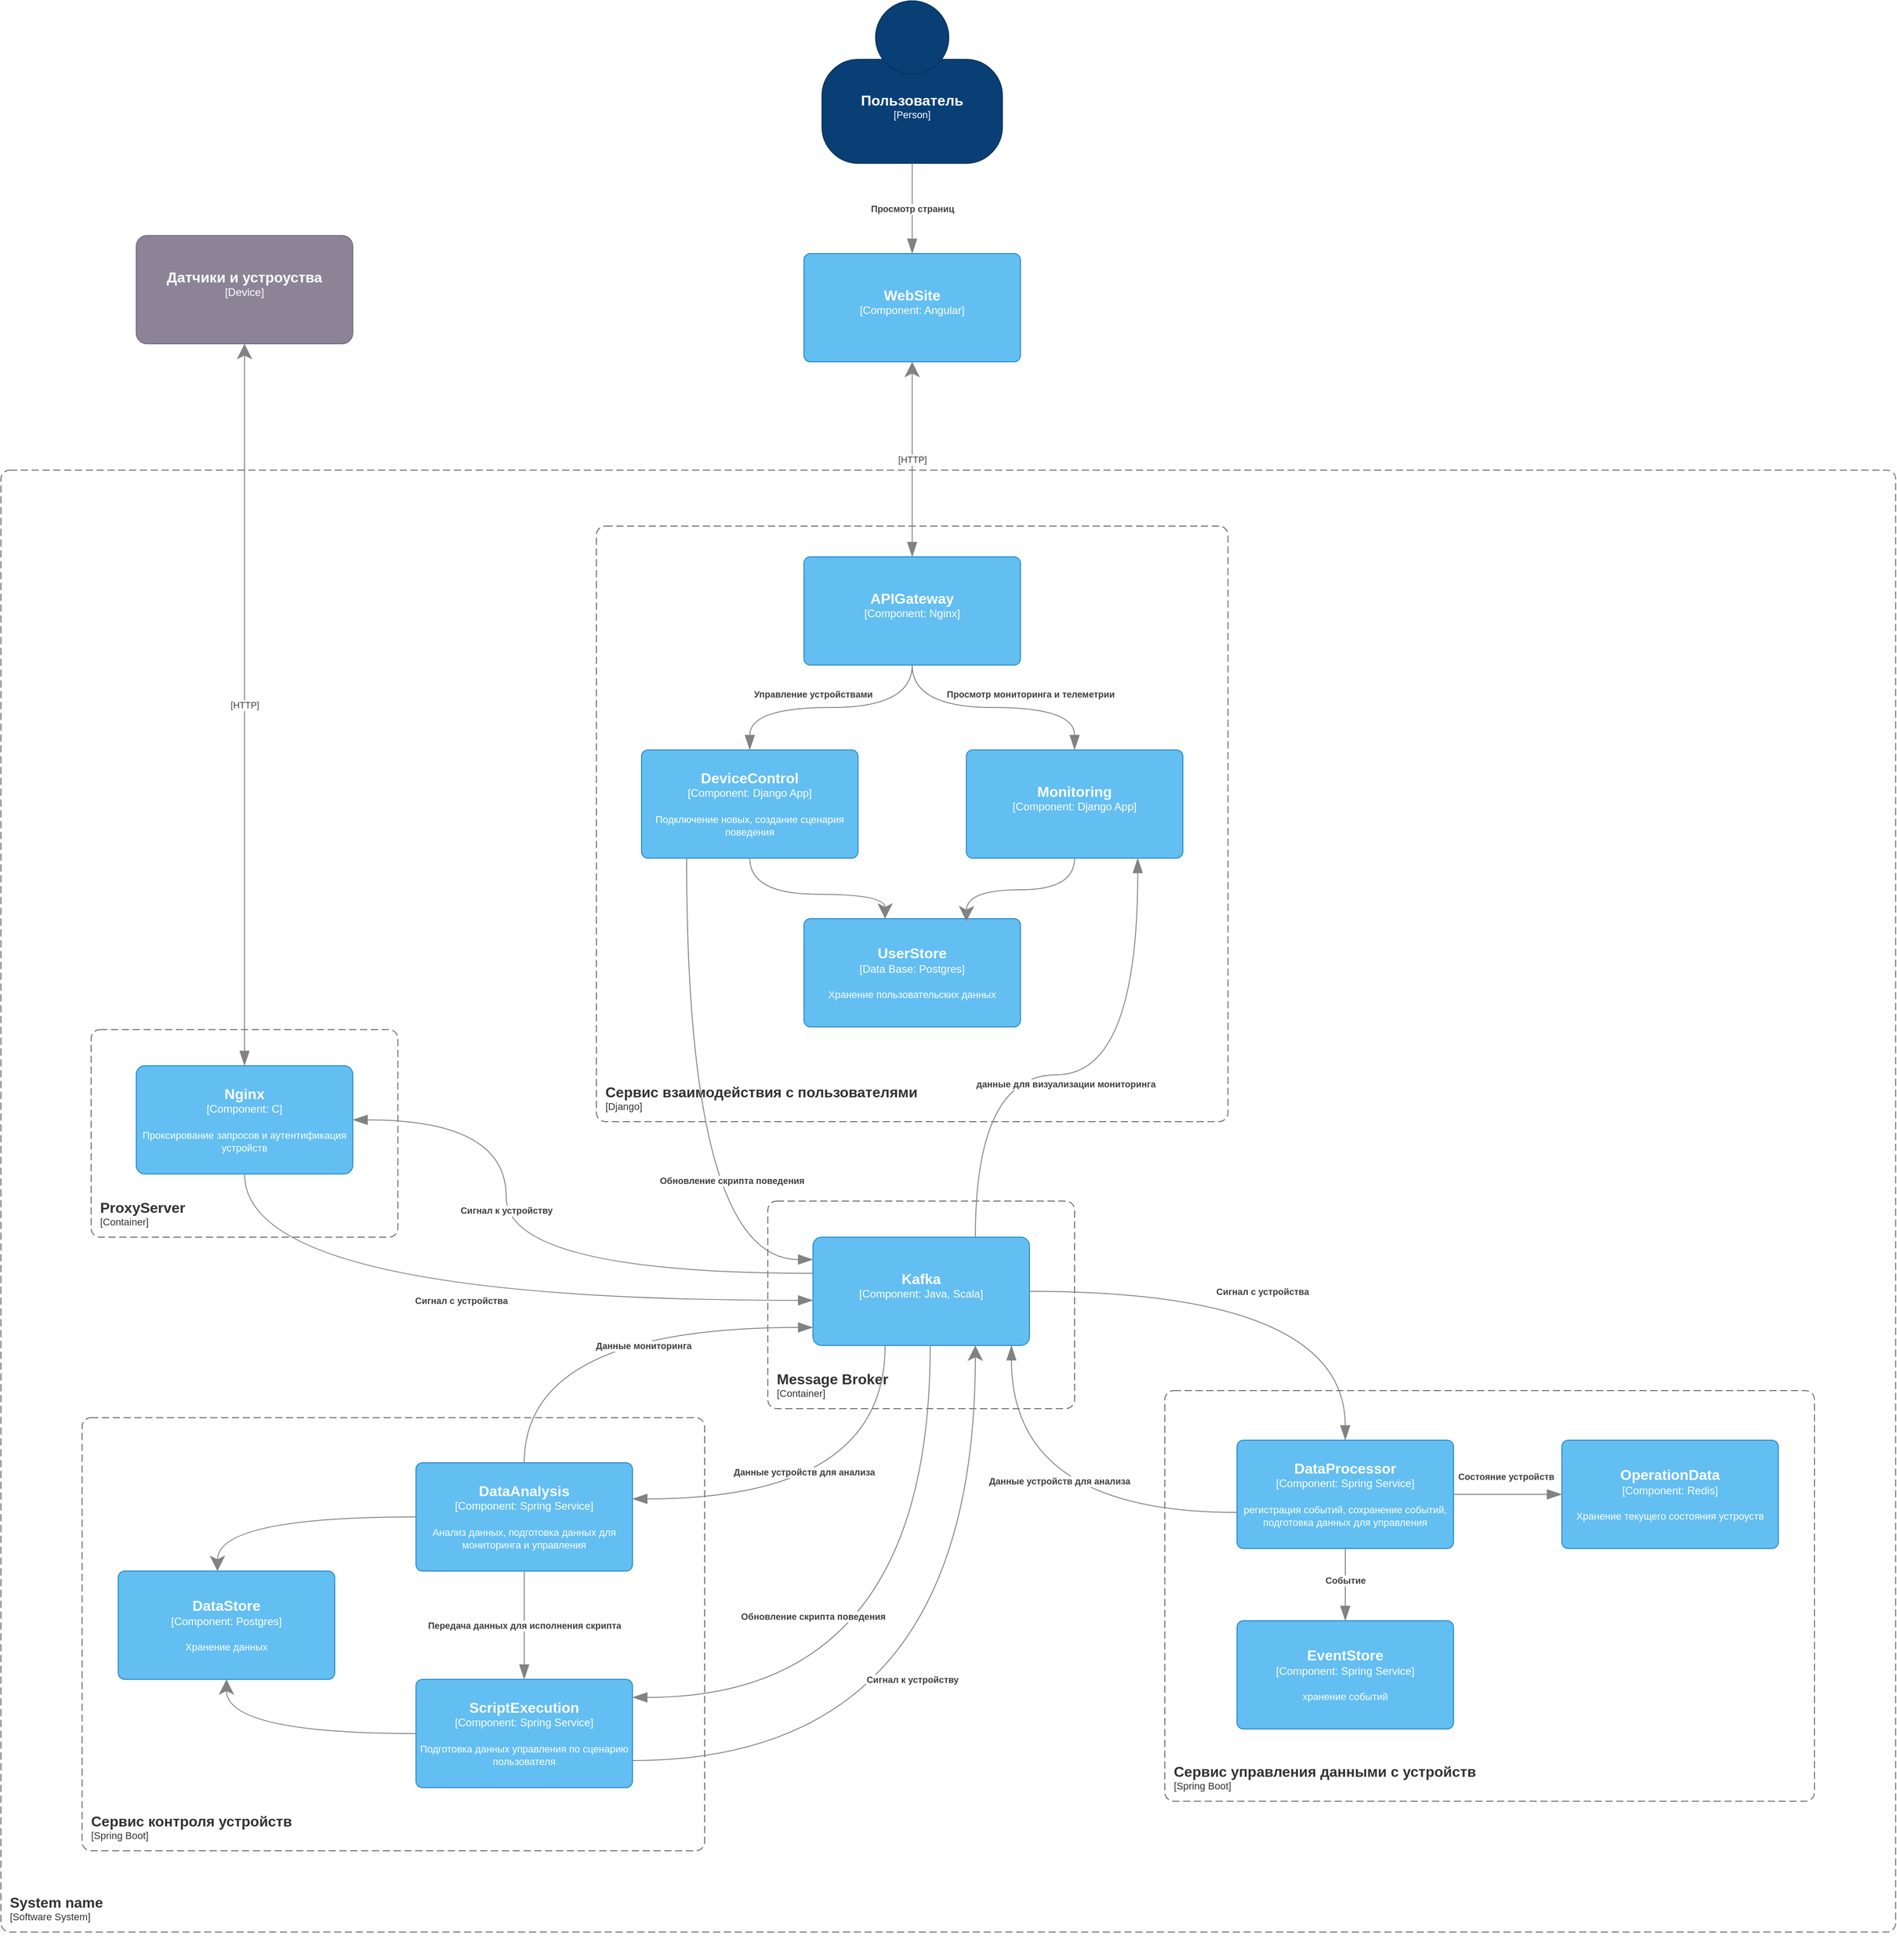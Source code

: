 <mxfile version="24.7.17">
  <diagram name="Страница — 1" id="expUfQ6NnyS6GaPOLOjV">
    <mxGraphModel dx="3809" dy="3058" grid="0" gridSize="10" guides="0" tooltips="1" connect="1" arrows="1" fold="1" page="0" pageScale="1" pageWidth="827" pageHeight="1169" math="0" shadow="0">
      <root>
        <mxCell id="0" />
        <mxCell id="1" parent="0" />
        <object placeholders="1" c4Name="System name" c4Type="SystemScopeBoundary" c4Application="Software System" label="&lt;font style=&quot;font-size: 16px&quot;&gt;&lt;b&gt;&lt;div style=&quot;text-align: left&quot;&gt;%c4Name%&lt;/div&gt;&lt;/b&gt;&lt;/font&gt;&lt;div style=&quot;text-align: left&quot;&gt;[%c4Application%]&lt;/div&gt;" id="6nfGbXrICxOpppsNLd3v-1">
          <mxCell style="rounded=1;fontSize=11;whiteSpace=wrap;html=1;dashed=1;arcSize=20;fillColor=none;strokeColor=#666666;fontColor=#333333;labelBackgroundColor=none;align=left;verticalAlign=bottom;labelBorderColor=none;spacingTop=0;spacing=10;dashPattern=8 4;metaEdit=1;rotatable=0;perimeter=rectanglePerimeter;noLabel=0;labelPadding=0;allowArrows=0;connectable=0;expand=0;recursiveResize=0;editable=1;pointerEvents=0;absoluteArcSize=1;points=[[0.25,0,0],[0.5,0,0],[0.75,0,0],[1,0.25,0],[1,0.5,0],[1,0.75,0],[0.75,1,0],[0.5,1,0],[0.25,1,0],[0,0.75,0],[0,0.5,0],[0,0.25,0]];" vertex="1" parent="1">
            <mxGeometry x="1050" y="-610" width="2100" height="1620" as="geometry" />
          </mxCell>
        </object>
        <mxCell id="6nfGbXrICxOpppsNLd3v-14" value="" style="group" vertex="1" connectable="0" parent="1">
          <mxGeometry x="1900" y="200" width="340" height="230" as="geometry" />
        </mxCell>
        <object placeholders="1" c4Name="Message Broker" c4Type="ContainerScopeBoundary" c4Application="Container" label="&lt;font style=&quot;font-size: 16px&quot;&gt;&lt;b&gt;&lt;div style=&quot;text-align: left&quot;&gt;%c4Name%&lt;/div&gt;&lt;/b&gt;&lt;/font&gt;&lt;div style=&quot;text-align: left&quot;&gt;[%c4Application%]&lt;/div&gt;" id="6nfGbXrICxOpppsNLd3v-11">
          <mxCell style="rounded=1;fontSize=11;whiteSpace=wrap;html=1;dashed=1;arcSize=20;fillColor=none;strokeColor=#666666;fontColor=#333333;labelBackgroundColor=none;align=left;verticalAlign=bottom;labelBorderColor=none;spacingTop=0;spacing=10;dashPattern=8 4;metaEdit=1;rotatable=0;perimeter=rectanglePerimeter;noLabel=0;labelPadding=0;allowArrows=0;connectable=0;expand=0;recursiveResize=0;editable=1;pointerEvents=0;absoluteArcSize=1;points=[[0.25,0,0],[0.5,0,0],[0.75,0,0],[1,0.25,0],[1,0.5,0],[1,0.75,0],[0.75,1,0],[0.5,1,0],[0.25,1,0],[0,0.75,0],[0,0.5,0],[0,0.25,0]];" vertex="1" parent="6nfGbXrICxOpppsNLd3v-14">
            <mxGeometry width="340" height="230" as="geometry" />
          </mxCell>
        </object>
        <object placeholders="1" c4Name="Kafka" c4Type="Component" c4Technology="Java, Scala" c4Description="" label="&lt;font style=&quot;font-size: 16px&quot;&gt;&lt;b&gt;%c4Name%&lt;/b&gt;&lt;/font&gt;&lt;div&gt;[%c4Type%: %c4Technology%]&lt;/div&gt;&lt;br&gt;&lt;div&gt;&lt;font style=&quot;font-size: 11px&quot;&gt;%c4Description%&lt;/font&gt;&lt;/div&gt;" id="6nfGbXrICxOpppsNLd3v-13">
          <mxCell style="rounded=1;whiteSpace=wrap;html=1;labelBackgroundColor=none;fillColor=#63BEF2;fontColor=#ffffff;align=center;arcSize=8;strokeColor=#2086C9;metaEdit=1;resizable=0;points=[[0.25,0,0],[0.5,0,0],[0.75,0,0],[1,0.25,0],[1,0.5,0],[1,0.75,0],[0.75,1,0],[0.5,1,0],[0.25,1,0],[0,0.75,0],[0,0.5,0],[0,0.25,0]];" vertex="1" parent="6nfGbXrICxOpppsNLd3v-14">
            <mxGeometry x="50" y="40" width="240" height="120" as="geometry" />
          </mxCell>
        </object>
        <mxCell id="6nfGbXrICxOpppsNLd3v-34" value="" style="group" vertex="1" connectable="0" parent="1">
          <mxGeometry x="1710" y="-1020" width="700" height="1240" as="geometry" />
        </mxCell>
        <mxCell id="6nfGbXrICxOpppsNLd3v-25" value="" style="group" vertex="1" connectable="0" parent="6nfGbXrICxOpppsNLd3v-34">
          <mxGeometry y="471.94" width="700" height="708.06" as="geometry" />
        </mxCell>
        <object placeholders="1" c4Name="Сервис взаимодействия с пользователями" c4Type="ContainerScopeBoundary" c4Application="Django" label="&lt;font style=&quot;font-size: 16px&quot;&gt;&lt;b&gt;&lt;div style=&quot;text-align: left&quot;&gt;%c4Name%&lt;/div&gt;&lt;/b&gt;&lt;/font&gt;&lt;div style=&quot;text-align: left&quot;&gt;[%c4Application%]&lt;/div&gt;" id="6nfGbXrICxOpppsNLd3v-2">
          <mxCell style="rounded=1;fontSize=11;whiteSpace=wrap;html=1;dashed=1;arcSize=20;fillColor=none;strokeColor=#666666;fontColor=#333333;labelBackgroundColor=none;align=left;verticalAlign=bottom;labelBorderColor=none;spacingTop=0;spacing=10;dashPattern=8 4;metaEdit=1;rotatable=0;perimeter=rectanglePerimeter;noLabel=0;labelPadding=0;allowArrows=0;connectable=0;expand=0;recursiveResize=0;editable=1;pointerEvents=0;absoluteArcSize=1;points=[[0.25,0,0],[0.5,0,0],[0.75,0,0],[1,0.25,0],[1,0.5,0],[1,0.75,0],[0.75,1,0],[0.5,1,0],[0.25,1,0],[0,0.75,0],[0,0.5,0],[0,0.25,0]];" vertex="1" parent="6nfGbXrICxOpppsNLd3v-25">
            <mxGeometry width="700" height="660" as="geometry" />
          </mxCell>
        </object>
        <object c4Name="DeviceControl" c4Type="Component" c4Technology="Django App" c4Description="Подключение новых, создание сценария поведения" label="&lt;font style=&quot;font-size: 16px&quot;&gt;&lt;b&gt;%c4Name%&lt;/b&gt;&lt;/font&gt;&lt;div&gt;[%c4Type%: %c4Technology%]&lt;/div&gt;&lt;br&gt;&lt;div&gt;&lt;font style=&quot;font-size: 11px&quot;&gt;%c4Description%&lt;/font&gt;&lt;/div&gt;" placeholders="1" id="6nfGbXrICxOpppsNLd3v-4">
          <mxCell style="rounded=1;whiteSpace=wrap;html=1;labelBackgroundColor=none;fillColor=#63BEF2;fontColor=#ffffff;align=center;arcSize=6;strokeColor=#2086C9;metaEdit=1;resizable=0;points=[[0.25,0,0],[0.5,0,0],[0.75,0,0],[1,0.25,0],[1,0.5,0],[1,0.75,0],[0.75,1,0],[0.5,1,0],[0.25,1,0],[0,0.75,0],[0,0.5,0],[0,0.25,0]];" vertex="1" parent="6nfGbXrICxOpppsNLd3v-25">
            <mxGeometry x="50" y="248.06" width="240" height="120" as="geometry" />
          </mxCell>
        </object>
        <object c4Name="Monitoring" c4Type="Component" c4Technology="Django App" c4Description="" label="&lt;font style=&quot;font-size: 16px&quot;&gt;&lt;b&gt;%c4Name%&lt;/b&gt;&lt;/font&gt;&lt;div&gt;[%c4Type%: %c4Technology%]&lt;/div&gt;&lt;br&gt;&lt;div&gt;&lt;font style=&quot;font-size: 11px&quot;&gt;%c4Description%&lt;/font&gt;&lt;/div&gt;" placeholders="1" id="6nfGbXrICxOpppsNLd3v-16">
          <mxCell style="rounded=1;whiteSpace=wrap;html=1;labelBackgroundColor=none;fillColor=#63BEF2;fontColor=#ffffff;align=center;arcSize=6;strokeColor=#2086C9;metaEdit=1;resizable=0;points=[[0.25,0,0],[0.5,0,0],[0.75,0,0],[1,0.25,0],[1,0.5,0],[1,0.75,0],[0.75,1,0],[0.5,1,0],[0.25,1,0],[0,0.75,0],[0,0.5,0],[0,0.25,0]];" vertex="1" parent="6nfGbXrICxOpppsNLd3v-25">
            <mxGeometry x="410" y="248.06" width="240" height="120" as="geometry" />
          </mxCell>
        </object>
        <object c4Name="APIGateway" c4Type="Component" c4Technology="Nginx" c4Description="" label="&lt;font style=&quot;font-size: 16px&quot;&gt;&lt;b&gt;%c4Name%&lt;/b&gt;&lt;/font&gt;&lt;div&gt;[%c4Type%: %c4Technology%]&lt;/div&gt;&lt;br&gt;&lt;div&gt;&lt;font style=&quot;font-size: 11px&quot;&gt;%c4Description%&lt;/font&gt;&lt;/div&gt;" placeholders="1" id="6nfGbXrICxOpppsNLd3v-17">
          <mxCell style="rounded=1;whiteSpace=wrap;html=1;labelBackgroundColor=none;fillColor=#63BEF2;fontColor=#ffffff;align=center;arcSize=6;strokeColor=#2086C9;metaEdit=1;resizable=0;points=[[0.25,0,0],[0.5,0,0],[0.75,0,0],[1,0.25,0],[1,0.5,0],[1,0.75,0],[0.75,1,0],[0.5,1,0],[0.25,1,0],[0,0.75,0],[0,0.5,0],[0,0.25,0]];" vertex="1" parent="6nfGbXrICxOpppsNLd3v-25">
            <mxGeometry x="230" y="34.121" width="240" height="120" as="geometry" />
          </mxCell>
        </object>
        <object placeholders="1" c4Type="Relationship" c4Description="Управление устройствами" label="&lt;div style=&quot;text-align: left&quot;&gt;&lt;div style=&quot;text-align: center&quot;&gt;&lt;b&gt;%c4Description%&lt;/b&gt;&lt;/div&gt;" id="6nfGbXrICxOpppsNLd3v-23">
          <mxCell style="endArrow=blockThin;html=1;fontSize=10;fontColor=#404040;strokeWidth=1;endFill=1;strokeColor=#828282;elbow=vertical;metaEdit=1;endSize=14;startSize=14;jumpStyle=arc;jumpSize=16;rounded=0;edgeStyle=orthogonalEdgeStyle;curved=1;" edge="1" parent="6nfGbXrICxOpppsNLd3v-25" source="6nfGbXrICxOpppsNLd3v-17" target="6nfGbXrICxOpppsNLd3v-4">
            <mxGeometry x="0.148" y="-15" width="240" relative="1" as="geometry">
              <mxPoint x="90" y="148.167" as="sourcePoint" />
              <mxPoint x="330" y="148.167" as="targetPoint" />
              <mxPoint as="offset" />
            </mxGeometry>
          </mxCell>
        </object>
        <object placeholders="1" c4Type="Relationship" c4Description="Просмотр мониторинга и телеметрии" label="&lt;div style=&quot;text-align: left&quot;&gt;&lt;div style=&quot;text-align: center&quot;&gt;&lt;b&gt;%c4Description%&lt;/b&gt;&lt;/div&gt;" id="6nfGbXrICxOpppsNLd3v-24">
          <mxCell style="endArrow=blockThin;html=1;fontSize=10;fontColor=#404040;strokeWidth=1;endFill=1;strokeColor=#828282;elbow=vertical;metaEdit=1;endSize=14;startSize=14;jumpStyle=arc;jumpSize=16;rounded=0;edgeStyle=orthogonalEdgeStyle;curved=1;" edge="1" parent="6nfGbXrICxOpppsNLd3v-25" source="6nfGbXrICxOpppsNLd3v-17" target="6nfGbXrICxOpppsNLd3v-16">
            <mxGeometry x="0.296" y="15" width="240" relative="1" as="geometry">
              <mxPoint x="360" y="138.289" as="sourcePoint" />
              <mxPoint x="180" y="207.434" as="targetPoint" />
              <mxPoint as="offset" />
            </mxGeometry>
          </mxCell>
        </object>
        <object c4Name="UserStore" c4Type="Data Base" c4Technology="Postgres" c4Description="Хранение пользовательских данных" label="&lt;font style=&quot;font-size: 16px&quot;&gt;&lt;b&gt;%c4Name%&lt;/b&gt;&lt;/font&gt;&lt;div&gt;[%c4Type%: %c4Technology%]&lt;/div&gt;&lt;br&gt;&lt;div&gt;&lt;font style=&quot;font-size: 11px&quot;&gt;%c4Description%&lt;/font&gt;&lt;/div&gt;" placeholders="1" id="6nfGbXrICxOpppsNLd3v-46">
          <mxCell style="rounded=1;whiteSpace=wrap;html=1;labelBackgroundColor=none;fillColor=#63BEF2;fontColor=#ffffff;align=center;arcSize=6;strokeColor=#2086C9;metaEdit=1;resizable=0;points=[[0.25,0,0],[0.5,0,0],[0.75,0,0],[1,0.25,0],[1,0.5,0],[1,0.75,0],[0.75,1,0],[0.5,1,0],[0.25,1,0],[0,0.75,0],[0,0.5,0],[0,0.25,0]];" vertex="1" parent="6nfGbXrICxOpppsNLd3v-25">
            <mxGeometry x="230" y="435.072" width="240" height="120" as="geometry" />
          </mxCell>
        </object>
        <object placeholders="1" c4Type="Relationship" c4Description="" label="&lt;div style=&quot;text-align: left&quot;&gt;&lt;div style=&quot;text-align: center&quot;&gt;&lt;b&gt;%c4Description%&lt;/b&gt;&lt;/div&gt;" id="6nfGbXrICxOpppsNLd3v-47">
          <mxCell style="endArrow=none;html=1;fontSize=10;fontColor=#404040;strokeWidth=1;endFill=0;strokeColor=#828282;elbow=vertical;metaEdit=1;endSize=14;startSize=14;jumpStyle=arc;jumpSize=16;rounded=0;edgeStyle=orthogonalEdgeStyle;curved=1;startArrow=classic;startFill=1;" edge="1" parent="6nfGbXrICxOpppsNLd3v-25" target="6nfGbXrICxOpppsNLd3v-16">
            <mxGeometry x="0.338" y="-15" width="240" relative="1" as="geometry">
              <mxPoint x="410" y="438.06" as="sourcePoint" />
              <mxPoint x="420" y="283.06" as="targetPoint" />
              <mxPoint as="offset" />
            </mxGeometry>
          </mxCell>
        </object>
        <object placeholders="1" c4Type="Relationship" c4Description="" label="&lt;div style=&quot;text-align: left&quot;&gt;&lt;div style=&quot;text-align: center&quot;&gt;&lt;b&gt;%c4Description%&lt;/b&gt;&lt;/div&gt;" id="6nfGbXrICxOpppsNLd3v-48">
          <mxCell style="endArrow=none;html=1;fontSize=10;fontColor=#404040;strokeWidth=1;endFill=0;strokeColor=#828282;elbow=vertical;metaEdit=1;endSize=14;startSize=14;jumpStyle=arc;jumpSize=16;rounded=0;edgeStyle=orthogonalEdgeStyle;curved=1;startArrow=classic;startFill=1;" edge="1" parent="6nfGbXrICxOpppsNLd3v-25" source="6nfGbXrICxOpppsNLd3v-46" target="6nfGbXrICxOpppsNLd3v-4">
            <mxGeometry x="0.338" y="-15" width="240" relative="1" as="geometry">
              <mxPoint x="420" y="448.06" as="sourcePoint" />
              <mxPoint x="540" y="343" as="targetPoint" />
              <mxPoint as="offset" />
              <Array as="points">
                <mxPoint x="320" y="408" />
                <mxPoint x="170" y="408" />
              </Array>
            </mxGeometry>
          </mxCell>
        </object>
        <object c4Name="WebSite" c4Type="Component" c4Technology="Angular" c4Description="" label="&lt;font style=&quot;font-size: 16px&quot;&gt;&lt;b&gt;%c4Name%&lt;/b&gt;&lt;/font&gt;&lt;div&gt;[%c4Type%: %c4Technology%]&lt;/div&gt;&lt;br&gt;&lt;div&gt;&lt;font style=&quot;font-size: 11px&quot;&gt;%c4Description%&lt;/font&gt;&lt;/div&gt;" placeholders="1" id="6nfGbXrICxOpppsNLd3v-31">
          <mxCell style="rounded=1;whiteSpace=wrap;html=1;labelBackgroundColor=none;fillColor=#63BEF2;fontColor=#ffffff;align=center;arcSize=6;strokeColor=#2086C9;metaEdit=1;resizable=0;points=[[0.25,0,0],[0.5,0,0],[0.75,0,0],[1,0.25,0],[1,0.5,0],[1,0.75,0],[0.75,1,0],[0.5,1,0],[0.25,1,0],[0,0.75,0],[0,0.5,0],[0,0.25,0]];" vertex="1" parent="6nfGbXrICxOpppsNLd3v-34">
            <mxGeometry x="230" y="169.995" width="240" height="120" as="geometry" />
          </mxCell>
        </object>
        <object placeholders="1" c4Type="Relationship" c4Description="Обновление скрипта поведения" label="&lt;div style=&quot;text-align: left&quot;&gt;&lt;div style=&quot;text-align: center&quot;&gt;&lt;b&gt;%c4Description%&lt;/b&gt;&lt;/div&gt;" id="6nfGbXrICxOpppsNLd3v-44">
          <mxCell style="endArrow=blockThin;html=1;fontSize=10;fontColor=#404040;strokeWidth=1;endFill=1;strokeColor=#828282;elbow=vertical;metaEdit=1;endSize=14;startSize=14;jumpStyle=arc;jumpSize=16;rounded=0;edgeStyle=orthogonalEdgeStyle;curved=1;" edge="1" parent="6nfGbXrICxOpppsNLd3v-34" source="6nfGbXrICxOpppsNLd3v-4">
            <mxGeometry x="0.219" y="50" width="240" relative="1" as="geometry">
              <mxPoint x="50" y="710" as="sourcePoint" />
              <mxPoint x="240" y="1284.75" as="targetPoint" />
              <Array as="points">
                <mxPoint x="100" y="1285" />
              </Array>
              <mxPoint as="offset" />
            </mxGeometry>
          </mxCell>
        </object>
        <object placeholders="1" c4Type="Relationship" c4Technology="HTTP" c4Description="" label="&lt;div style=&quot;text-align: left&quot;&gt;&lt;div style=&quot;text-align: center&quot;&gt;&lt;b&gt;%c4Description%&lt;/b&gt;&lt;/div&gt;&lt;div style=&quot;text-align: center&quot;&gt;[%c4Technology%]&lt;/div&gt;&lt;/div&gt;" id="6nfGbXrICxOpppsNLd3v-69">
          <mxCell style="endArrow=blockThin;html=1;fontSize=10;fontColor=#404040;strokeWidth=1;endFill=1;strokeColor=#828282;elbow=vertical;metaEdit=1;endSize=14;startSize=14;jumpStyle=arc;jumpSize=16;rounded=0;edgeStyle=orthogonalEdgeStyle;curved=1;startArrow=classic;startFill=1;" edge="1" parent="6nfGbXrICxOpppsNLd3v-34" source="6nfGbXrICxOpppsNLd3v-31" target="6nfGbXrICxOpppsNLd3v-17">
            <mxGeometry width="240" relative="1" as="geometry">
              <mxPoint x="820" y="200" as="sourcePoint" />
              <mxPoint x="1120" y="200" as="targetPoint" />
            </mxGeometry>
          </mxCell>
        </object>
        <object placeholders="1" c4Type="Relationship" c4Description="Сигнал с устройства" label="&lt;div style=&quot;text-align: left&quot;&gt;&lt;div style=&quot;text-align: center&quot;&gt;&lt;b&gt;%c4Description%&lt;/b&gt;&lt;/div&gt;" id="6nfGbXrICxOpppsNLd3v-40">
          <mxCell style="endArrow=blockThin;html=1;fontSize=10;fontColor=#404040;strokeWidth=1;endFill=1;strokeColor=#828282;elbow=vertical;metaEdit=1;endSize=14;startSize=14;jumpStyle=arc;jumpSize=16;rounded=0;edgeStyle=orthogonalEdgeStyle;curved=1;" edge="1" parent="1" source="6nfGbXrICxOpppsNLd3v-13" target="6nfGbXrICxOpppsNLd3v-8">
            <mxGeometry width="240" relative="1" as="geometry">
              <mxPoint x="1640" y="380" as="sourcePoint" />
              <mxPoint x="1880" y="380" as="targetPoint" />
            </mxGeometry>
          </mxCell>
        </object>
        <object placeholders="1" c4Type="Relationship" c4Description="Данные устройств для анализа" label="&lt;div style=&quot;text-align: left&quot;&gt;&lt;div style=&quot;text-align: center&quot;&gt;&lt;b&gt;%c4Description%&lt;/b&gt;&lt;/div&gt;" id="6nfGbXrICxOpppsNLd3v-41">
          <mxCell style="endArrow=blockThin;html=1;fontSize=10;fontColor=#404040;strokeWidth=1;endFill=1;strokeColor=#828282;elbow=vertical;metaEdit=1;endSize=14;startSize=14;jumpStyle=arc;jumpSize=16;rounded=0;edgeStyle=orthogonalEdgeStyle;curved=1;" edge="1" parent="1" source="6nfGbXrICxOpppsNLd3v-8" target="6nfGbXrICxOpppsNLd3v-13">
            <mxGeometry x="-0.092" y="-35" width="240" relative="1" as="geometry">
              <mxPoint x="2090" y="180" as="sourcePoint" />
              <mxPoint x="2100" y="155" as="targetPoint" />
              <mxPoint as="offset" />
              <Array as="points">
                <mxPoint x="2170" y="545" />
              </Array>
            </mxGeometry>
          </mxCell>
        </object>
        <object placeholders="1" c4Type="Relationship" c4Description="данные для визуализации мониторинга" label="&lt;div style=&quot;text-align: left&quot;&gt;&lt;div style=&quot;text-align: center&quot;&gt;&lt;b&gt;%c4Description%&lt;/b&gt;&lt;/div&gt;" id="6nfGbXrICxOpppsNLd3v-45">
          <mxCell style="endArrow=blockThin;html=1;fontSize=10;fontColor=#404040;strokeWidth=1;endFill=1;strokeColor=#828282;elbow=vertical;metaEdit=1;endSize=14;startSize=14;jumpStyle=arc;jumpSize=16;rounded=0;edgeStyle=orthogonalEdgeStyle;curved=1;" edge="1" parent="1" source="6nfGbXrICxOpppsNLd3v-13" target="6nfGbXrICxOpppsNLd3v-16">
            <mxGeometry x="-0.067" y="-10" width="240" relative="1" as="geometry">
              <mxPoint x="2120" y="240" as="sourcePoint" />
              <mxPoint x="1700" y="180" as="targetPoint" />
              <Array as="points">
                <mxPoint x="2130" y="60" />
                <mxPoint x="2310" y="60" />
              </Array>
              <mxPoint as="offset" />
            </mxGeometry>
          </mxCell>
        </object>
        <object placeholders="1" c4Type="Relationship" c4Description="Данные мониторинга" label="&lt;div style=&quot;text-align: left&quot;&gt;&lt;div style=&quot;text-align: center&quot;&gt;&lt;b&gt;%c4Description%&lt;/b&gt;&lt;/div&gt;" id="6nfGbXrICxOpppsNLd3v-52">
          <mxCell style="endArrow=blockThin;html=1;fontSize=10;fontColor=#404040;strokeWidth=1;endFill=1;strokeColor=#828282;elbow=vertical;metaEdit=1;endSize=14;startSize=14;jumpStyle=arc;jumpSize=16;rounded=0;edgeStyle=orthogonalEdgeStyle;curved=1;" edge="1" parent="1" source="6nfGbXrICxOpppsNLd3v-6" target="6nfGbXrICxOpppsNLd3v-13">
            <mxGeometry x="0.2" y="-20" width="240" relative="1" as="geometry">
              <mxPoint x="1480" y="720" as="sourcePoint" />
              <mxPoint x="1480" y="820" as="targetPoint" />
              <Array as="points">
                <mxPoint x="1630" y="340" />
              </Array>
              <mxPoint as="offset" />
            </mxGeometry>
          </mxCell>
        </object>
        <object placeholders="1" c4Type="Relationship" c4Description="Данные устройств для анализа" label="&lt;div style=&quot;text-align: left&quot;&gt;&lt;div style=&quot;text-align: center&quot;&gt;&lt;b&gt;%c4Description%&lt;/b&gt;&lt;/div&gt;" id="6nfGbXrICxOpppsNLd3v-53">
          <mxCell style="endArrow=blockThin;html=1;fontSize=10;fontColor=#404040;strokeWidth=1;endFill=1;strokeColor=#828282;elbow=vertical;metaEdit=1;endSize=14;startSize=14;jumpStyle=arc;jumpSize=16;rounded=0;edgeStyle=orthogonalEdgeStyle;curved=1;" edge="1" parent="1" source="6nfGbXrICxOpppsNLd3v-13" target="6nfGbXrICxOpppsNLd3v-6">
            <mxGeometry x="0.156" y="-30" width="240" relative="1" as="geometry">
              <mxPoint x="1480" y="600" as="sourcePoint" />
              <mxPoint x="2140" y="810" as="targetPoint" />
              <Array as="points">
                <mxPoint x="2030" y="530" />
              </Array>
              <mxPoint as="offset" />
            </mxGeometry>
          </mxCell>
        </object>
        <mxCell id="6nfGbXrICxOpppsNLd3v-56" value="" style="group" vertex="1" connectable="0" parent="1">
          <mxGeometry x="1110" y="440" width="760" height="600" as="geometry" />
        </mxCell>
        <object placeholders="1" c4Name="Сервис контроля устройств" c4Type="ContainerScopeBoundary" c4Application="Spring Boot" label="&lt;font style=&quot;font-size: 16px&quot;&gt;&lt;b&gt;&lt;div style=&quot;text-align: left&quot;&gt;%c4Name%&lt;/div&gt;&lt;/b&gt;&lt;/font&gt;&lt;div style=&quot;text-align: left&quot;&gt;[%c4Application%]&lt;/div&gt;" id="6nfGbXrICxOpppsNLd3v-5">
          <mxCell style="rounded=1;fontSize=11;whiteSpace=wrap;html=1;dashed=1;arcSize=20;fillColor=none;strokeColor=#666666;fontColor=#333333;labelBackgroundColor=none;align=left;verticalAlign=bottom;labelBorderColor=none;spacingTop=0;spacing=10;dashPattern=8 4;metaEdit=1;rotatable=0;perimeter=rectanglePerimeter;noLabel=0;labelPadding=0;allowArrows=0;connectable=0;expand=0;recursiveResize=0;editable=1;pointerEvents=0;absoluteArcSize=1;points=[[0.25,0,0],[0.5,0,0],[0.75,0,0],[1,0.25,0],[1,0.5,0],[1,0.75,0],[0.75,1,0],[0.5,1,0],[0.25,1,0],[0,0.75,0],[0,0.5,0],[0,0.25,0]];" vertex="1" parent="6nfGbXrICxOpppsNLd3v-56">
            <mxGeometry x="30" width="690" height="480" as="geometry" />
          </mxCell>
        </object>
        <object placeholders="1" c4Name="DataAnalysis" c4Type="Component" c4Technology="Spring Service" c4Description="Анализ данных, подготовка данных для мониторинга и управления" label="&lt;font style=&quot;font-size: 16px&quot;&gt;&lt;b&gt;%c4Name%&lt;/b&gt;&lt;/font&gt;&lt;div&gt;[%c4Type%: %c4Technology%]&lt;/div&gt;&lt;br&gt;&lt;div&gt;&lt;font style=&quot;font-size: 11px&quot;&gt;%c4Description%&lt;/font&gt;&lt;/div&gt;" id="6nfGbXrICxOpppsNLd3v-6">
          <mxCell style="rounded=1;whiteSpace=wrap;html=1;labelBackgroundColor=none;fillColor=#63BEF2;fontColor=#ffffff;align=center;arcSize=6;strokeColor=#2086C9;metaEdit=1;resizable=0;points=[[0.25,0,0],[0.5,0,0],[0.75,0,0],[1,0.25,0],[1,0.5,0],[1,0.75,0],[0.75,1,0],[0.5,1,0],[0.25,1,0],[0,0.75,0],[0,0.5,0],[0,0.25,0]];" vertex="1" parent="6nfGbXrICxOpppsNLd3v-56">
            <mxGeometry x="400" y="50" width="240" height="120" as="geometry" />
          </mxCell>
        </object>
        <object placeholders="1" c4Name="ScriptExecution" c4Type="Component" c4Technology="Spring Service" c4Description="Подготовка данных управления по сценарию пользователя" label="&lt;font style=&quot;font-size: 16px&quot;&gt;&lt;b&gt;%c4Name%&lt;/b&gt;&lt;/font&gt;&lt;div&gt;[%c4Type%: %c4Technology%]&lt;/div&gt;&lt;br&gt;&lt;div&gt;&lt;font style=&quot;font-size: 11px&quot;&gt;%c4Description%&lt;/font&gt;&lt;/div&gt;" id="6nfGbXrICxOpppsNLd3v-49">
          <mxCell style="rounded=1;whiteSpace=wrap;html=1;labelBackgroundColor=none;fillColor=#63BEF2;fontColor=#ffffff;align=center;arcSize=6;strokeColor=#2086C9;metaEdit=1;resizable=0;points=[[0.25,0,0],[0.5,0,0],[0.75,0,0],[1,0.25,0],[1,0.5,0],[1,0.75,0],[0.75,1,0],[0.5,1,0],[0.25,1,0],[0,0.75,0],[0,0.5,0],[0,0.25,0]];" vertex="1" parent="6nfGbXrICxOpppsNLd3v-56">
            <mxGeometry x="400" y="290" width="240" height="120" as="geometry" />
          </mxCell>
        </object>
        <object placeholders="1" c4Type="Relationship" c4Description="Передача данных для исполнения скрипта" label="&lt;div style=&quot;text-align: left&quot;&gt;&lt;div style=&quot;text-align: center&quot;&gt;&lt;b&gt;%c4Description%&lt;/b&gt;&lt;/div&gt;" id="6nfGbXrICxOpppsNLd3v-51">
          <mxCell style="endArrow=blockThin;html=1;fontSize=10;fontColor=#404040;strokeWidth=1;endFill=1;strokeColor=#828282;elbow=vertical;metaEdit=1;endSize=14;startSize=14;jumpStyle=arc;jumpSize=16;rounded=0;edgeStyle=orthogonalEdgeStyle;curved=1;" edge="1" parent="6nfGbXrICxOpppsNLd3v-56" source="6nfGbXrICxOpppsNLd3v-6" target="6nfGbXrICxOpppsNLd3v-49">
            <mxGeometry width="240" relative="1" as="geometry">
              <mxPoint x="370" y="410" as="sourcePoint" />
              <mxPoint x="610" y="410" as="targetPoint" />
            </mxGeometry>
          </mxCell>
        </object>
        <object placeholders="1" c4Name="DataStore" c4Type="Component" c4Technology="Postgres" c4Description="Хранение данных" label="&lt;font style=&quot;font-size: 16px&quot;&gt;&lt;b&gt;%c4Name%&lt;/b&gt;&lt;/font&gt;&lt;div&gt;[%c4Type%: %c4Technology%]&lt;/div&gt;&lt;br&gt;&lt;div&gt;&lt;font style=&quot;font-size: 11px&quot;&gt;%c4Description%&lt;/font&gt;&lt;/div&gt;" id="6nfGbXrICxOpppsNLd3v-54">
          <mxCell style="rounded=1;whiteSpace=wrap;html=1;labelBackgroundColor=none;fillColor=#63BEF2;fontColor=#ffffff;align=center;arcSize=6;strokeColor=#2086C9;metaEdit=1;resizable=0;points=[[0.25,0,0],[0.5,0,0],[0.75,0,0],[1,0.25,0],[1,0.5,0],[1,0.75,0],[0.75,1,0],[0.5,1,0],[0.25,1,0],[0,0.75,0],[0,0.5,0],[0,0.25,0]];" vertex="1" parent="6nfGbXrICxOpppsNLd3v-56">
            <mxGeometry x="70" y="170" width="240" height="120" as="geometry" />
          </mxCell>
        </object>
        <object placeholders="1" c4Type="Relationship" id="6nfGbXrICxOpppsNLd3v-58">
          <mxCell style="endArrow=classic;html=1;fontSize=10;fontColor=#404040;strokeWidth=1;endFill=1;strokeColor=#828282;elbow=vertical;metaEdit=1;endSize=14;startSize=14;jumpStyle=arc;jumpSize=16;rounded=0;edgeStyle=orthogonalEdgeStyle;curved=1;startArrow=none;startFill=0;" edge="1" parent="6nfGbXrICxOpppsNLd3v-56" source="6nfGbXrICxOpppsNLd3v-49" target="6nfGbXrICxOpppsNLd3v-54">
            <mxGeometry width="240" relative="1" as="geometry">
              <mxPoint x="-320" y="350" as="sourcePoint" />
              <mxPoint x="-80" y="350" as="targetPoint" />
              <Array as="points">
                <mxPoint x="190" y="350" />
              </Array>
            </mxGeometry>
          </mxCell>
        </object>
        <object placeholders="1" c4Type="Relationship" id="6nfGbXrICxOpppsNLd3v-59">
          <mxCell style="endArrow=classic;html=1;fontSize=10;fontColor=#404040;strokeWidth=1;endFill=1;strokeColor=#828282;elbow=vertical;metaEdit=1;endSize=14;startSize=14;jumpStyle=arc;jumpSize=16;rounded=0;edgeStyle=orthogonalEdgeStyle;curved=1;startArrow=none;startFill=0;" edge="1" parent="6nfGbXrICxOpppsNLd3v-56" source="6nfGbXrICxOpppsNLd3v-6" target="6nfGbXrICxOpppsNLd3v-54">
            <mxGeometry width="240" relative="1" as="geometry">
              <mxPoint x="410" y="340" as="sourcePoint" />
              <mxPoint x="310" y="230" as="targetPoint" />
              <Array as="points">
                <mxPoint x="180" y="110" />
              </Array>
            </mxGeometry>
          </mxCell>
        </object>
        <object placeholders="1" c4Type="Relationship" c4Description="Сигнал к устройству" label="&lt;div style=&quot;text-align: left&quot;&gt;&lt;div style=&quot;text-align: center&quot;&gt;&lt;b&gt;%c4Description%&lt;/b&gt;&lt;/div&gt;" id="6nfGbXrICxOpppsNLd3v-57">
          <mxCell style="endArrow=none;html=1;fontSize=10;fontColor=#404040;strokeWidth=1;endFill=0;strokeColor=#828282;elbow=vertical;metaEdit=1;endSize=14;startSize=14;jumpStyle=arc;jumpSize=16;rounded=0;edgeStyle=orthogonalEdgeStyle;curved=1;startArrow=classic;startFill=1;" edge="1" parent="1" source="6nfGbXrICxOpppsNLd3v-13" target="6nfGbXrICxOpppsNLd3v-49">
            <mxGeometry x="-0.119" y="-70" width="240" relative="1" as="geometry">
              <mxPoint x="1480" y="720" as="sourcePoint" />
              <mxPoint x="2120" y="970" as="targetPoint" />
              <Array as="points">
                <mxPoint x="2130" y="820" />
              </Array>
              <mxPoint as="offset" />
            </mxGeometry>
          </mxCell>
        </object>
        <object placeholders="1" c4Name="Пользователь" c4Type="Person" c4Description="" label="&lt;font style=&quot;font-size: 16px&quot;&gt;&lt;b&gt;%c4Name%&lt;/b&gt;&lt;/font&gt;&lt;div&gt;[%c4Type%]&lt;/div&gt;&lt;br&gt;&lt;div&gt;&lt;font style=&quot;font-size: 11px&quot;&gt;&lt;font color=&quot;#cccccc&quot;&gt;%c4Description%&lt;/font&gt;&lt;/div&gt;" id="6nfGbXrICxOpppsNLd3v-26">
          <mxCell style="html=1;fontSize=11;dashed=0;whiteSpace=wrap;fillColor=#083F75;strokeColor=#06315C;fontColor=#ffffff;shape=mxgraph.c4.person2;align=center;metaEdit=1;points=[[0.5,0,0],[1,0.5,0],[1,0.75,0],[0.75,1,0],[0.5,1,0],[0.25,1,0],[0,0.75,0],[0,0.5,0]];resizable=0;" vertex="1" parent="1">
            <mxGeometry x="1960" y="-1130" width="200" height="180" as="geometry" />
          </mxCell>
        </object>
        <object placeholders="1" c4Type="Relationship" c4Description="Просмотр страниц" label="&lt;div style=&quot;text-align: left&quot;&gt;&lt;div style=&quot;text-align: center&quot;&gt;&lt;b&gt;%c4Description%&lt;/b&gt;&lt;/div&gt;" id="6nfGbXrICxOpppsNLd3v-28">
          <mxCell style="endArrow=blockThin;html=1;fontSize=10;fontColor=#404040;strokeWidth=1;endFill=1;strokeColor=#828282;elbow=vertical;metaEdit=1;endSize=14;startSize=14;jumpStyle=arc;jumpSize=16;rounded=0;edgeStyle=orthogonalEdgeStyle;curved=1;" edge="1" parent="1" source="6nfGbXrICxOpppsNLd3v-26" target="6nfGbXrICxOpppsNLd3v-31">
            <mxGeometry width="240" relative="1" as="geometry">
              <mxPoint x="1370" y="-705.373" as="sourcePoint" />
              <mxPoint x="1530" y="-760.896" as="targetPoint" />
            </mxGeometry>
          </mxCell>
        </object>
        <object placeholders="1" c4Type="Relationship" c4Description="Обновление скрипта поведения" label="&lt;div style=&quot;text-align: left&quot;&gt;&lt;div style=&quot;text-align: center&quot;&gt;&lt;b&gt;%c4Description%&lt;/b&gt;&lt;/div&gt;" id="6nfGbXrICxOpppsNLd3v-60">
          <mxCell style="endArrow=blockThin;html=1;fontSize=10;fontColor=#404040;strokeWidth=1;endFill=1;strokeColor=#828282;elbow=vertical;metaEdit=1;endSize=14;startSize=14;jumpStyle=arc;jumpSize=16;rounded=0;edgeStyle=orthogonalEdgeStyle;curved=1;" edge="1" parent="1" source="6nfGbXrICxOpppsNLd3v-13" target="6nfGbXrICxOpppsNLd3v-49">
            <mxGeometry x="0.445" y="-90" width="240" relative="1" as="geometry">
              <mxPoint x="2040" y="370" as="sourcePoint" />
              <mxPoint x="1760" y="540" as="targetPoint" />
              <Array as="points">
                <mxPoint x="2080" y="750" />
              </Array>
              <mxPoint as="offset" />
            </mxGeometry>
          </mxCell>
        </object>
        <mxCell id="6nfGbXrICxOpppsNLd3v-61" value="" style="group" vertex="1" connectable="0" parent="1">
          <mxGeometry x="1150" y="10" width="340" height="230" as="geometry" />
        </mxCell>
        <object placeholders="1" c4Name="ProxyServer" c4Type="ContainerScopeBoundary" c4Application="Container" label="&lt;font style=&quot;font-size: 16px&quot;&gt;&lt;b&gt;&lt;div style=&quot;text-align: left&quot;&gt;%c4Name%&lt;/div&gt;&lt;/b&gt;&lt;/font&gt;&lt;div style=&quot;text-align: left&quot;&gt;[%c4Application%]&lt;/div&gt;" id="6nfGbXrICxOpppsNLd3v-62">
          <mxCell style="rounded=1;fontSize=11;whiteSpace=wrap;html=1;dashed=1;arcSize=20;fillColor=none;strokeColor=#666666;fontColor=#333333;labelBackgroundColor=none;align=left;verticalAlign=bottom;labelBorderColor=none;spacingTop=0;spacing=10;dashPattern=8 4;metaEdit=1;rotatable=0;perimeter=rectanglePerimeter;noLabel=0;labelPadding=0;allowArrows=0;connectable=0;expand=0;recursiveResize=0;editable=1;pointerEvents=0;absoluteArcSize=1;points=[[0.25,0,0],[0.5,0,0],[0.75,0,0],[1,0.25,0],[1,0.5,0],[1,0.75,0],[0.75,1,0],[0.5,1,0],[0.25,1,0],[0,0.75,0],[0,0.5,0],[0,0.25,0]];" vertex="1" parent="6nfGbXrICxOpppsNLd3v-61">
            <mxGeometry width="340" height="230" as="geometry" />
          </mxCell>
        </object>
        <object placeholders="1" c4Name="Nginx" c4Type="Component" c4Technology="C" c4Description="Проксирование запросов и аутентификация устройств" label="&lt;font style=&quot;font-size: 16px&quot;&gt;&lt;b&gt;%c4Name%&lt;/b&gt;&lt;/font&gt;&lt;div&gt;[%c4Type%: %c4Technology%]&lt;/div&gt;&lt;br&gt;&lt;div&gt;&lt;font style=&quot;font-size: 11px&quot;&gt;%c4Description%&lt;/font&gt;&lt;/div&gt;" id="6nfGbXrICxOpppsNLd3v-63">
          <mxCell style="rounded=1;whiteSpace=wrap;html=1;labelBackgroundColor=none;fillColor=#63BEF2;fontColor=#ffffff;align=center;arcSize=8;strokeColor=#2086C9;metaEdit=1;resizable=0;points=[[0.25,0,0],[0.5,0,0],[0.75,0,0],[1,0.25,0],[1,0.5,0],[1,0.75,0],[0.75,1,0],[0.5,1,0],[0.25,1,0],[0,0.75,0],[0,0.5,0],[0,0.25,0]];" vertex="1" parent="6nfGbXrICxOpppsNLd3v-61">
            <mxGeometry x="50" y="40" width="240" height="120" as="geometry" />
          </mxCell>
        </object>
        <object placeholders="1" c4Type="Relationship" c4Description="Сигнал с устройства" label="&lt;div style=&quot;text-align: left&quot;&gt;&lt;div style=&quot;text-align: center&quot;&gt;&lt;b&gt;%c4Description%&lt;/b&gt;&lt;/div&gt;" id="6nfGbXrICxOpppsNLd3v-64">
          <mxCell style="endArrow=blockThin;html=1;fontSize=10;fontColor=#404040;strokeWidth=1;endFill=1;strokeColor=#828282;elbow=vertical;metaEdit=1;endSize=14;startSize=14;jumpStyle=arc;jumpSize=16;rounded=0;edgeStyle=orthogonalEdgeStyle;curved=1;startArrow=none;startFill=0;" edge="1" parent="1" source="6nfGbXrICxOpppsNLd3v-63" target="6nfGbXrICxOpppsNLd3v-13">
            <mxGeometry x="-0.013" width="240" relative="1" as="geometry">
              <mxPoint x="1640" y="500" as="sourcePoint" />
              <mxPoint x="1960" y="320" as="targetPoint" />
              <Array as="points">
                <mxPoint x="1320" y="310" />
              </Array>
              <mxPoint as="offset" />
            </mxGeometry>
          </mxCell>
        </object>
        <object placeholders="1" c4Type="Relationship" c4Description="Сигнал к устройству" label="&lt;div style=&quot;text-align: left&quot;&gt;&lt;div style=&quot;text-align: center&quot;&gt;&lt;b&gt;%c4Description%&lt;/b&gt;&lt;/div&gt;" id="6nfGbXrICxOpppsNLd3v-65">
          <mxCell style="endArrow=blockThin;html=1;fontSize=10;fontColor=#404040;strokeWidth=1;endFill=1;strokeColor=#828282;elbow=vertical;metaEdit=1;endSize=14;startSize=14;jumpStyle=arc;jumpSize=16;rounded=0;edgeStyle=orthogonalEdgeStyle;curved=1;startArrow=none;startFill=0;" edge="1" parent="1" source="6nfGbXrICxOpppsNLd3v-13" target="6nfGbXrICxOpppsNLd3v-63">
            <mxGeometry x="0.206" width="240" relative="1" as="geometry">
              <mxPoint x="1330" y="180" as="sourcePoint" />
              <mxPoint x="1690" y="160" as="targetPoint" />
              <Array as="points">
                <mxPoint x="1610" y="280" />
                <mxPoint x="1610" y="110" />
              </Array>
              <mxPoint as="offset" />
            </mxGeometry>
          </mxCell>
        </object>
        <object placeholders="1" c4Name="Датчики и устроуства" c4Type="Device" c4Description="" label="&lt;font style=&quot;font-size: 16px&quot;&gt;&lt;b&gt;%c4Name%&lt;/b&gt;&lt;/font&gt;&lt;div&gt;[%c4Type%]&lt;/div&gt;&lt;br&gt;&lt;div&gt;&lt;font style=&quot;font-size: 11px&quot;&gt;&lt;font color=&quot;#cccccc&quot;&gt;%c4Description%&lt;/font&gt;&lt;/div&gt;" id="6nfGbXrICxOpppsNLd3v-66">
          <mxCell style="rounded=1;whiteSpace=wrap;html=1;labelBackgroundColor=none;fillColor=#8C8496;fontColor=#ffffff;align=center;arcSize=10;strokeColor=#736782;metaEdit=1;resizable=0;points=[[0.25,0,0],[0.5,0,0],[0.75,0,0],[1,0.25,0],[1,0.5,0],[1,0.75,0],[0.75,1,0],[0.5,1,0],[0.25,1,0],[0,0.75,0],[0,0.5,0],[0,0.25,0]];" vertex="1" parent="1">
            <mxGeometry x="1200" y="-870" width="240" height="120" as="geometry" />
          </mxCell>
        </object>
        <object placeholders="1" c4Type="Relationship" c4Technology="HTTP" c4Description="" label="&lt;div style=&quot;text-align: left&quot;&gt;&lt;div style=&quot;text-align: center&quot;&gt;&lt;b&gt;%c4Description%&lt;/b&gt;&lt;/div&gt;&lt;div style=&quot;text-align: center&quot;&gt;[%c4Technology%]&lt;/div&gt;&lt;/div&gt;" id="6nfGbXrICxOpppsNLd3v-68">
          <mxCell style="endArrow=blockThin;html=1;fontSize=10;fontColor=#404040;strokeWidth=1;endFill=1;strokeColor=#828282;elbow=vertical;metaEdit=1;endSize=14;startSize=14;jumpStyle=arc;jumpSize=16;rounded=0;edgeStyle=orthogonalEdgeStyle;curved=1;startArrow=classic;startFill=1;" edge="1" parent="1" source="6nfGbXrICxOpppsNLd3v-66" target="6nfGbXrICxOpppsNLd3v-63">
            <mxGeometry width="240" relative="1" as="geometry">
              <mxPoint x="1550" y="180" as="sourcePoint" />
              <mxPoint x="1790" y="180" as="targetPoint" />
            </mxGeometry>
          </mxCell>
        </object>
        <mxCell id="6nfGbXrICxOpppsNLd3v-72" value="" style="group" vertex="1" connectable="0" parent="1">
          <mxGeometry x="2340" y="410" width="720" height="455" as="geometry" />
        </mxCell>
        <object placeholders="1" c4Name="Сервис управления данными с устройств" c4Type="ContainerScopeBoundary" c4Application="Spring Boot" label="&lt;font style=&quot;font-size: 16px&quot;&gt;&lt;b&gt;&lt;div style=&quot;text-align: left&quot;&gt;%c4Name%&lt;/div&gt;&lt;/b&gt;&lt;/font&gt;&lt;div style=&quot;text-align: left&quot;&gt;[%c4Application%]&lt;/div&gt;" id="6nfGbXrICxOpppsNLd3v-7">
          <mxCell style="rounded=1;fontSize=11;whiteSpace=wrap;html=1;dashed=1;arcSize=20;fillColor=none;strokeColor=#666666;fontColor=#333333;labelBackgroundColor=none;align=left;verticalAlign=bottom;labelBorderColor=none;spacingTop=0;spacing=10;dashPattern=8 4;metaEdit=1;rotatable=0;perimeter=rectanglePerimeter;noLabel=0;labelPadding=0;allowArrows=0;connectable=0;expand=0;recursiveResize=0;editable=1;pointerEvents=0;absoluteArcSize=1;points=[[0.25,0,0],[0.5,0,0],[0.75,0,0],[1,0.25,0],[1,0.5,0],[1,0.75,0],[0.75,1,0],[0.5,1,0],[0.25,1,0],[0,0.75,0],[0,0.5,0],[0,0.25,0]];" vertex="1" parent="6nfGbXrICxOpppsNLd3v-72">
            <mxGeometry width="720" height="455" as="geometry" />
          </mxCell>
        </object>
        <object placeholders="1" c4Name="DataProcessor" c4Type="Component" c4Technology="Spring Service" c4Description="регистрация событий, сохранение событий, подготовка данных для управления" label="&lt;font style=&quot;font-size: 16px&quot;&gt;&lt;b&gt;%c4Name%&lt;/b&gt;&lt;/font&gt;&lt;div&gt;[%c4Type%: %c4Technology%]&lt;/div&gt;&lt;br&gt;&lt;div&gt;&lt;font style=&quot;font-size: 11px&quot;&gt;%c4Description%&lt;/font&gt;&lt;/div&gt;" id="6nfGbXrICxOpppsNLd3v-8">
          <mxCell style="rounded=1;whiteSpace=wrap;html=1;labelBackgroundColor=none;fillColor=#63BEF2;fontColor=#ffffff;align=center;arcSize=6;strokeColor=#2086C9;metaEdit=1;resizable=0;points=[[0.25,0,0],[0.5,0,0],[0.75,0,0],[1,0.25,0],[1,0.5,0],[1,0.75,0],[0.75,1,0],[0.5,1,0],[0.25,1,0],[0,0.75,0],[0,0.5,0],[0,0.25,0]];" vertex="1" parent="6nfGbXrICxOpppsNLd3v-72">
            <mxGeometry x="80" y="55" width="240" height="120" as="geometry" />
          </mxCell>
        </object>
        <object placeholders="1" c4Name="EventStore" c4Type="Component" c4Technology="Spring Service" c4Description="хранение событий" label="&lt;font style=&quot;font-size: 16px&quot;&gt;&lt;b&gt;%c4Name%&lt;/b&gt;&lt;/font&gt;&lt;div&gt;[%c4Type%: %c4Technology%]&lt;/div&gt;&lt;br&gt;&lt;div&gt;&lt;font style=&quot;font-size: 11px&quot;&gt;%c4Description%&lt;/font&gt;&lt;/div&gt;" id="6nfGbXrICxOpppsNLd3v-9">
          <mxCell style="rounded=1;whiteSpace=wrap;html=1;labelBackgroundColor=none;fillColor=#63BEF2;fontColor=#ffffff;align=center;arcSize=6;strokeColor=#2086C9;metaEdit=1;resizable=0;points=[[0.25,0,0],[0.5,0,0],[0.75,0,0],[1,0.25,0],[1,0.5,0],[1,0.75,0],[0.75,1,0],[0.5,1,0],[0.25,1,0],[0,0.75,0],[0,0.5,0],[0,0.25,0]];" vertex="1" parent="6nfGbXrICxOpppsNLd3v-72">
            <mxGeometry x="80" y="255" width="240" height="120" as="geometry" />
          </mxCell>
        </object>
        <object placeholders="1" c4Type="Relationship" c4Description="Событие" label="&lt;div style=&quot;text-align: left&quot;&gt;&lt;div style=&quot;text-align: center&quot;&gt;&lt;b&gt;%c4Description%&lt;/b&gt;&lt;/div&gt;" id="6nfGbXrICxOpppsNLd3v-10">
          <mxCell style="endArrow=blockThin;html=1;fontSize=10;fontColor=#404040;strokeWidth=1;endFill=1;strokeColor=#828282;elbow=vertical;metaEdit=1;endSize=14;startSize=14;jumpStyle=arc;jumpSize=16;rounded=0;edgeStyle=orthogonalEdgeStyle;" edge="1" parent="6nfGbXrICxOpppsNLd3v-72" source="6nfGbXrICxOpppsNLd3v-8" target="6nfGbXrICxOpppsNLd3v-9">
            <mxGeometry x="-0.125" width="240" relative="1" as="geometry">
              <mxPoint x="240" y="-165" as="sourcePoint" />
              <mxPoint x="480" y="-165" as="targetPoint" />
              <mxPoint as="offset" />
            </mxGeometry>
          </mxCell>
        </object>
        <object placeholders="1" c4Name="OperationData" c4Type="Component" c4Technology="Redis" c4Description="Хранение текущего состояния устроуств" label="&lt;font style=&quot;font-size: 16px&quot;&gt;&lt;b&gt;%c4Name%&lt;/b&gt;&lt;/font&gt;&lt;div&gt;[%c4Type%: %c4Technology%]&lt;/div&gt;&lt;br&gt;&lt;div&gt;&lt;font style=&quot;font-size: 11px&quot;&gt;%c4Description%&lt;/font&gt;&lt;/div&gt;" id="6nfGbXrICxOpppsNLd3v-70">
          <mxCell style="rounded=1;whiteSpace=wrap;html=1;labelBackgroundColor=none;fillColor=#63BEF2;fontColor=#ffffff;align=center;arcSize=6;strokeColor=#2086C9;metaEdit=1;resizable=0;points=[[0.25,0,0],[0.5,0,0],[0.75,0,0],[1,0.25,0],[1,0.5,0],[1,0.75,0],[0.75,1,0],[0.5,1,0],[0.25,1,0],[0,0.75,0],[0,0.5,0],[0,0.25,0]];" vertex="1" parent="6nfGbXrICxOpppsNLd3v-72">
            <mxGeometry x="440" y="55" width="240" height="120" as="geometry" />
          </mxCell>
        </object>
        <object placeholders="1" c4Type="Relationship" c4Description="Состояние устройств" label="&lt;div style=&quot;text-align: left&quot;&gt;&lt;div style=&quot;text-align: center&quot;&gt;&lt;b&gt;%c4Description%&lt;/b&gt;&lt;/div&gt;" id="6nfGbXrICxOpppsNLd3v-71">
          <mxCell style="endArrow=blockThin;html=1;fontSize=10;fontColor=#404040;strokeWidth=1;endFill=1;strokeColor=#828282;elbow=vertical;metaEdit=1;endSize=14;startSize=14;jumpStyle=arc;jumpSize=16;rounded=0;edgeStyle=orthogonalEdgeStyle;" edge="1" parent="6nfGbXrICxOpppsNLd3v-72" source="6nfGbXrICxOpppsNLd3v-8" target="6nfGbXrICxOpppsNLd3v-70">
            <mxGeometry x="-0.043" y="20" width="240" relative="1" as="geometry">
              <mxPoint x="210" y="185" as="sourcePoint" />
              <mxPoint x="210" y="265" as="targetPoint" />
              <mxPoint as="offset" />
            </mxGeometry>
          </mxCell>
        </object>
      </root>
    </mxGraphModel>
  </diagram>
</mxfile>
